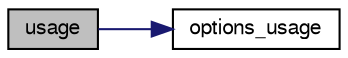 digraph "usage"
{
 // LATEX_PDF_SIZE
  bgcolor="transparent";
  edge [fontname="FreeSans",fontsize="10",labelfontname="FreeSans",labelfontsize="10"];
  node [fontname="FreeSans",fontsize="10",shape=record];
  rankdir="LR";
  Node1 [label="usage",height=0.2,width=0.4,color="black", fillcolor="grey75", style="filled", fontcolor="black",tooltip="Programme usage."];
  Node1 -> Node2 [color="midnightblue",fontsize="10",style="solid",fontname="FreeSans"];
  Node2 [label="options_usage",height=0.2,width=0.4,color="black",URL="$options_8c.html#a27d4dc703f640a059273e52b82128069",tooltip="Print options usage."];
}
